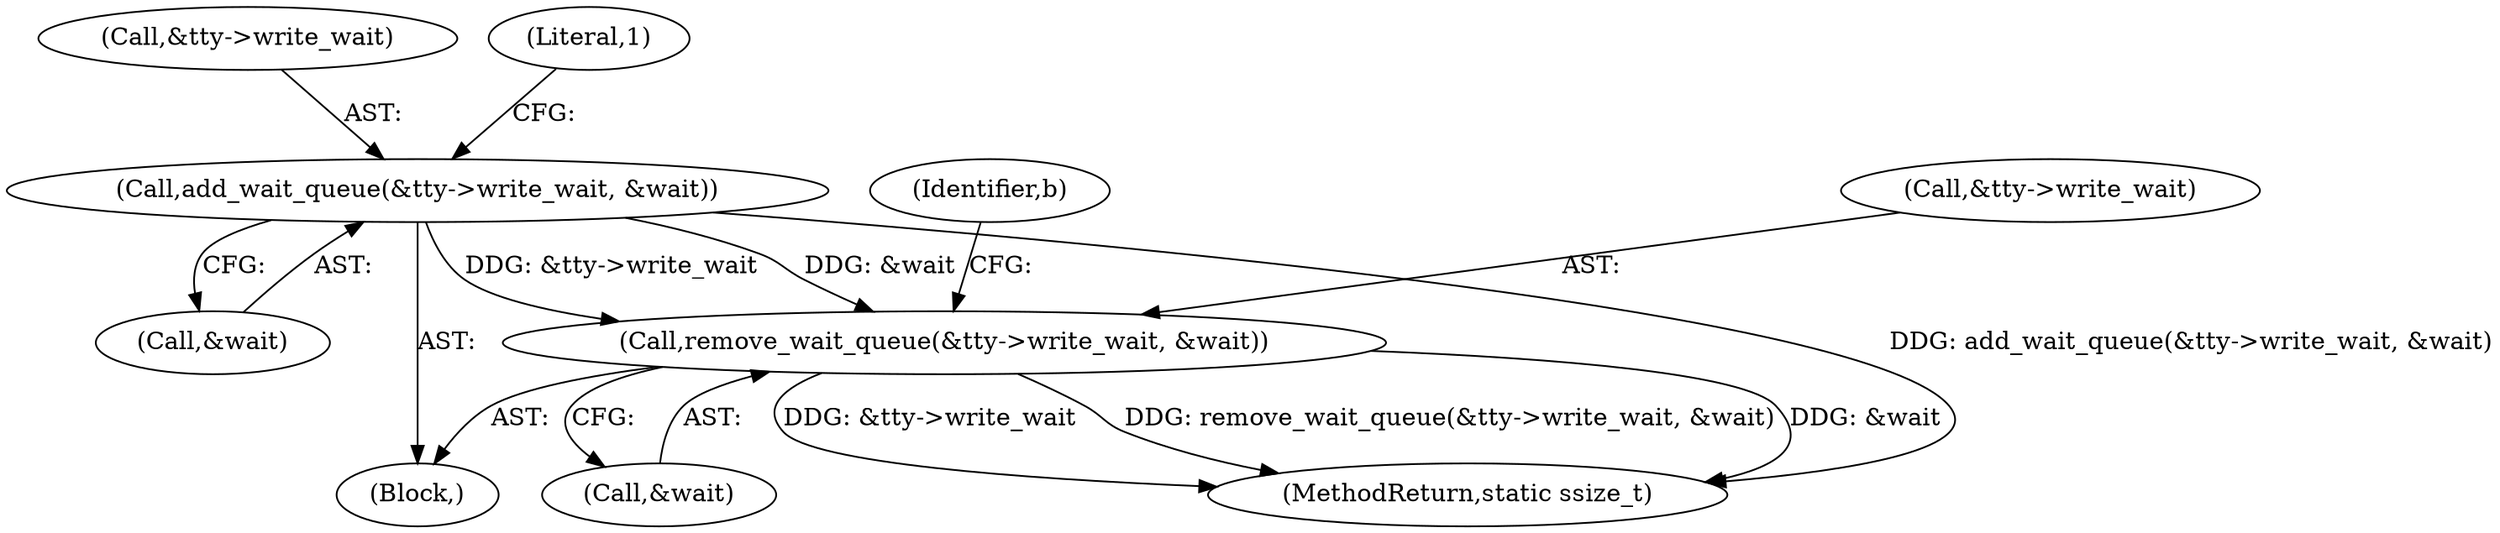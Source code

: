 digraph "0_linux_4291086b1f081b869c6d79e5b7441633dc3ace00@pointer" {
"1000147" [label="(Call,add_wait_queue(&tty->write_wait, &wait))"];
"1000331" [label="(Call,remove_wait_queue(&tty->write_wait, &wait))"];
"1000368" [label="(MethodReturn,static ssize_t)"];
"1000336" [label="(Call,&wait)"];
"1000152" [label="(Call,&wait)"];
"1000332" [label="(Call,&tty->write_wait)"];
"1000331" [label="(Call,remove_wait_queue(&tty->write_wait, &wait))"];
"1000342" [label="(Identifier,b)"];
"1000147" [label="(Call,add_wait_queue(&tty->write_wait, &wait))"];
"1000148" [label="(Call,&tty->write_wait)"];
"1000155" [label="(Literal,1)"];
"1000107" [label="(Block,)"];
"1000147" -> "1000107"  [label="AST: "];
"1000147" -> "1000152"  [label="CFG: "];
"1000148" -> "1000147"  [label="AST: "];
"1000152" -> "1000147"  [label="AST: "];
"1000155" -> "1000147"  [label="CFG: "];
"1000147" -> "1000368"  [label="DDG: add_wait_queue(&tty->write_wait, &wait)"];
"1000147" -> "1000331"  [label="DDG: &tty->write_wait"];
"1000147" -> "1000331"  [label="DDG: &wait"];
"1000331" -> "1000107"  [label="AST: "];
"1000331" -> "1000336"  [label="CFG: "];
"1000332" -> "1000331"  [label="AST: "];
"1000336" -> "1000331"  [label="AST: "];
"1000342" -> "1000331"  [label="CFG: "];
"1000331" -> "1000368"  [label="DDG: remove_wait_queue(&tty->write_wait, &wait)"];
"1000331" -> "1000368"  [label="DDG: &wait"];
"1000331" -> "1000368"  [label="DDG: &tty->write_wait"];
}
